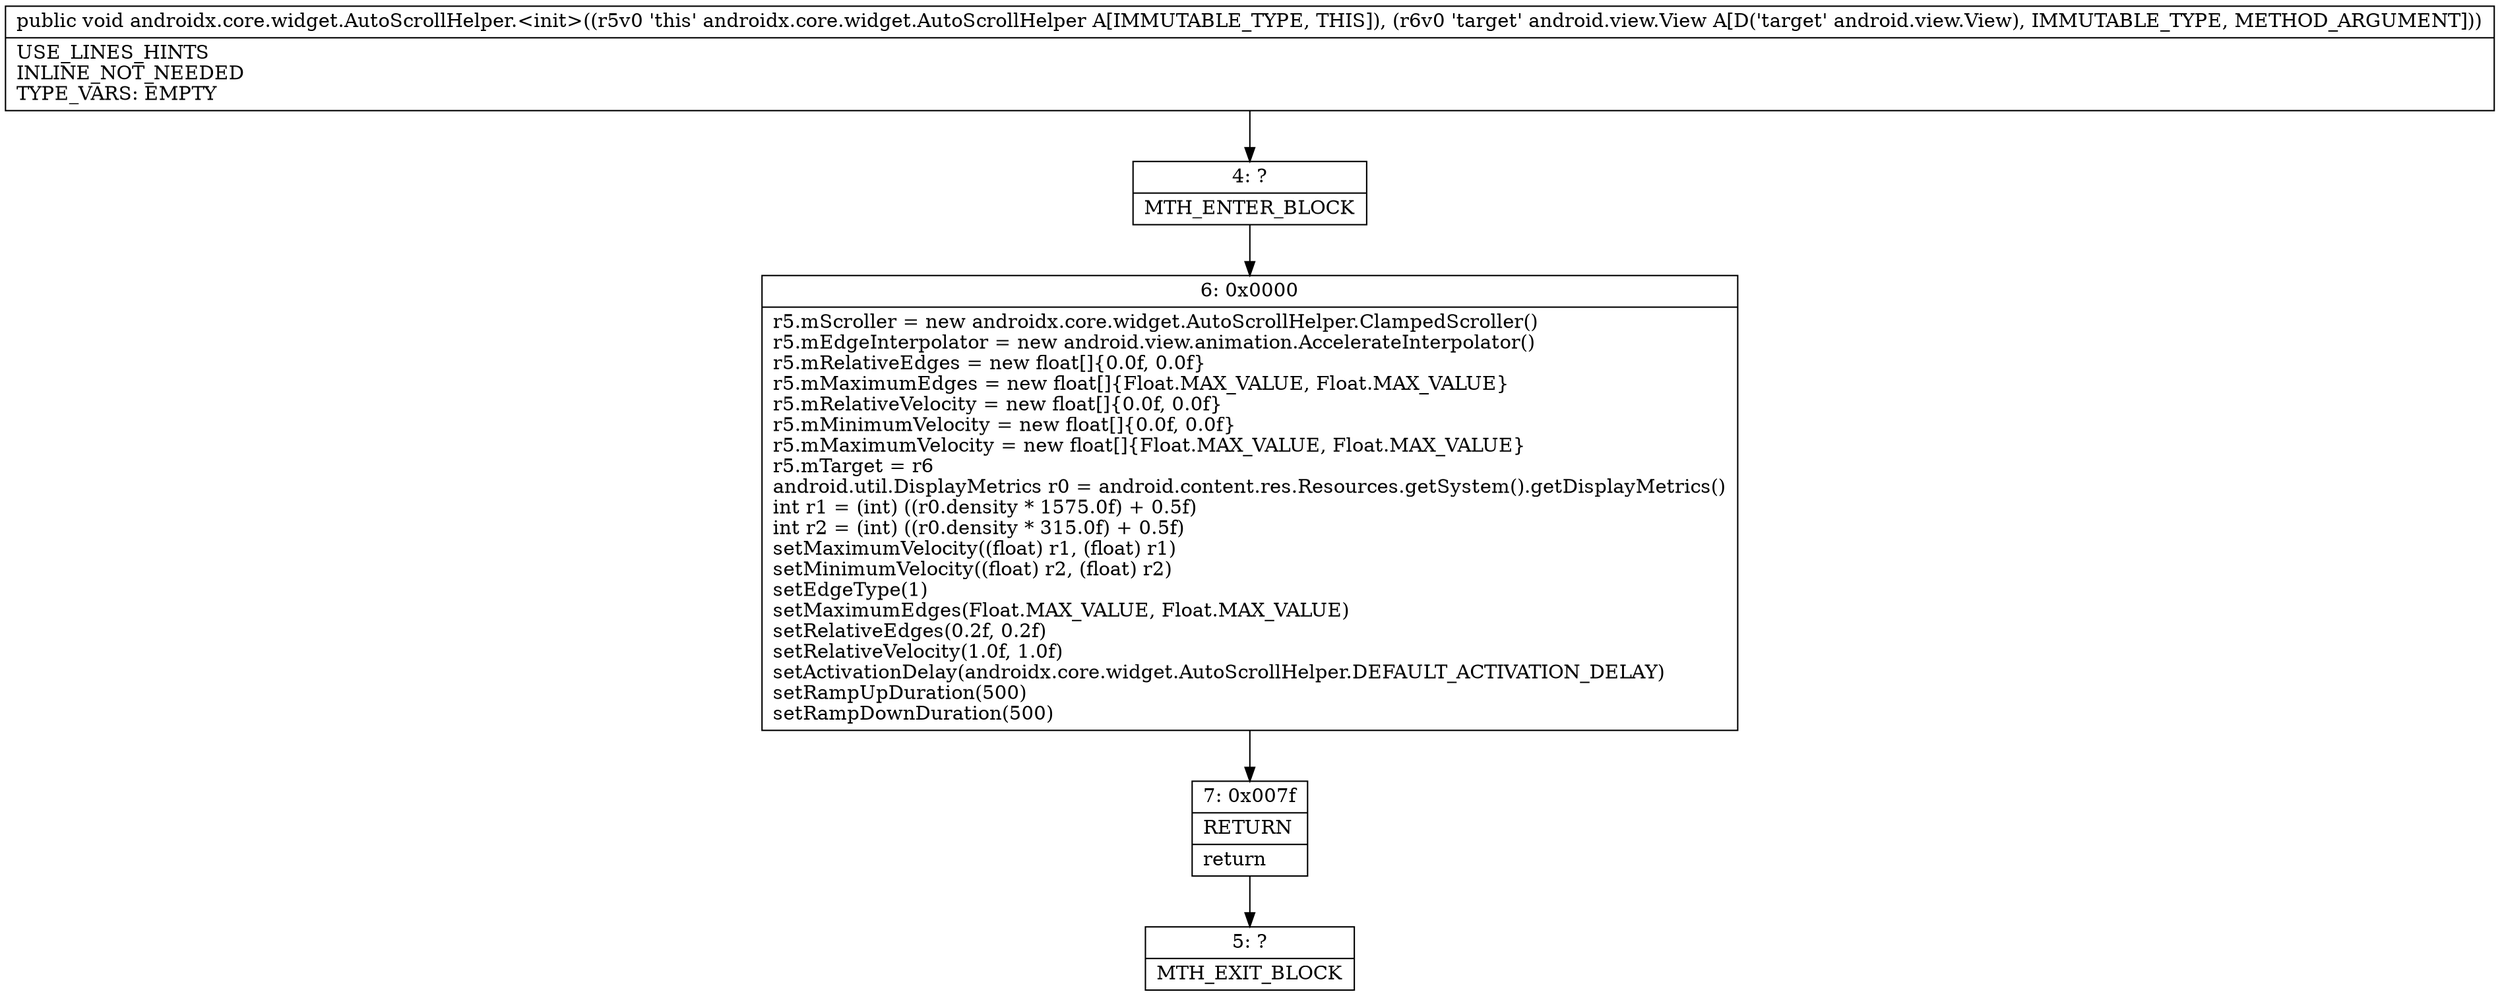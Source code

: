 digraph "CFG forandroidx.core.widget.AutoScrollHelper.\<init\>(Landroid\/view\/View;)V" {
Node_4 [shape=record,label="{4\:\ ?|MTH_ENTER_BLOCK\l}"];
Node_6 [shape=record,label="{6\:\ 0x0000|r5.mScroller = new androidx.core.widget.AutoScrollHelper.ClampedScroller()\lr5.mEdgeInterpolator = new android.view.animation.AccelerateInterpolator()\lr5.mRelativeEdges = new float[]\{0.0f, 0.0f\}\lr5.mMaximumEdges = new float[]\{Float.MAX_VALUE, Float.MAX_VALUE\}\lr5.mRelativeVelocity = new float[]\{0.0f, 0.0f\}\lr5.mMinimumVelocity = new float[]\{0.0f, 0.0f\}\lr5.mMaximumVelocity = new float[]\{Float.MAX_VALUE, Float.MAX_VALUE\}\lr5.mTarget = r6\landroid.util.DisplayMetrics r0 = android.content.res.Resources.getSystem().getDisplayMetrics()\lint r1 = (int) ((r0.density * 1575.0f) + 0.5f)\lint r2 = (int) ((r0.density * 315.0f) + 0.5f)\lsetMaximumVelocity((float) r1, (float) r1)\lsetMinimumVelocity((float) r2, (float) r2)\lsetEdgeType(1)\lsetMaximumEdges(Float.MAX_VALUE, Float.MAX_VALUE)\lsetRelativeEdges(0.2f, 0.2f)\lsetRelativeVelocity(1.0f, 1.0f)\lsetActivationDelay(androidx.core.widget.AutoScrollHelper.DEFAULT_ACTIVATION_DELAY)\lsetRampUpDuration(500)\lsetRampDownDuration(500)\l}"];
Node_7 [shape=record,label="{7\:\ 0x007f|RETURN\l|return\l}"];
Node_5 [shape=record,label="{5\:\ ?|MTH_EXIT_BLOCK\l}"];
MethodNode[shape=record,label="{public void androidx.core.widget.AutoScrollHelper.\<init\>((r5v0 'this' androidx.core.widget.AutoScrollHelper A[IMMUTABLE_TYPE, THIS]), (r6v0 'target' android.view.View A[D('target' android.view.View), IMMUTABLE_TYPE, METHOD_ARGUMENT]))  | USE_LINES_HINTS\lINLINE_NOT_NEEDED\lTYPE_VARS: EMPTY\l}"];
MethodNode -> Node_4;Node_4 -> Node_6;
Node_6 -> Node_7;
Node_7 -> Node_5;
}

